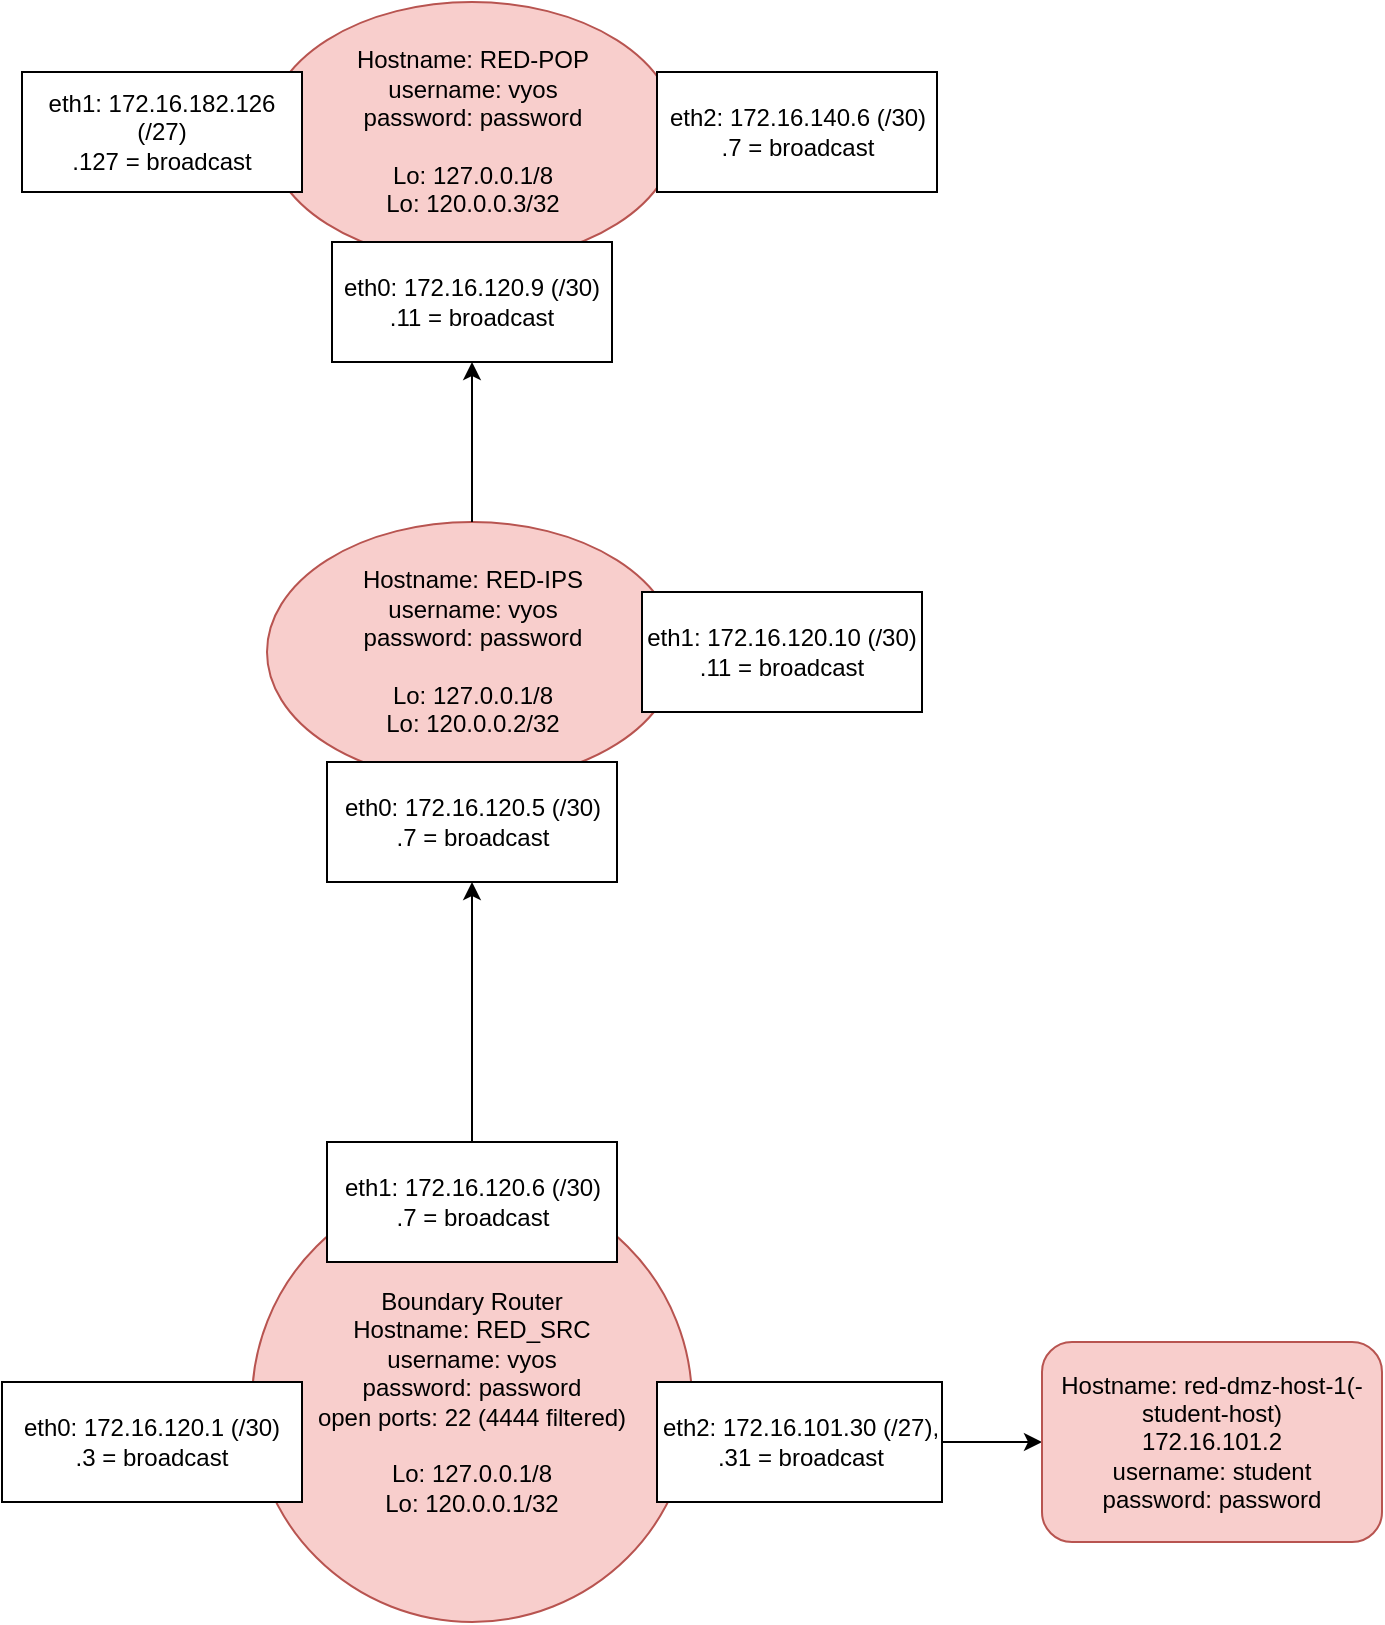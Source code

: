 <mxfile version="16.5.6" type="github">
  <diagram id="mKYPSwE4H_9OdJAEkAsI" name="Page-1">
    <mxGraphModel dx="1038" dy="1647" grid="1" gridSize="10" guides="1" tooltips="1" connect="1" arrows="1" fold="1" page="1" pageScale="1" pageWidth="850" pageHeight="1100" math="0" shadow="0">
      <root>
        <mxCell id="0" />
        <mxCell id="1" parent="0" />
        <mxCell id="mIyHMtx3zS4ZUBSvp6Lm-1" value="Boundary Router&lt;br&gt;Hostname: RED_SRC&lt;br&gt;username: vyos&lt;br&gt;password: password&lt;br&gt;open ports: 22 (4444 filtered)&lt;br&gt;&lt;br&gt;Lo: 127.0.0.1/8&lt;br&gt;Lo: 120.0.0.1/32" style="ellipse;whiteSpace=wrap;html=1;aspect=fixed;fillColor=#f8cecc;strokeColor=#b85450;" vertex="1" parent="1">
          <mxGeometry x="275" y="110" width="220" height="220" as="geometry" />
        </mxCell>
        <mxCell id="mIyHMtx3zS4ZUBSvp6Lm-2" value="eth0: 172.16.120.1 (/30)&lt;br&gt;.3 = broadcast" style="rounded=0;whiteSpace=wrap;html=1;" vertex="1" parent="1">
          <mxGeometry x="150" y="210" width="150" height="60" as="geometry" />
        </mxCell>
        <mxCell id="mIyHMtx3zS4ZUBSvp6Lm-13" style="edgeStyle=orthogonalEdgeStyle;rounded=0;orthogonalLoop=1;jettySize=auto;html=1;exitX=0.5;exitY=0;exitDx=0;exitDy=0;entryX=0.5;entryY=1;entryDx=0;entryDy=0;" edge="1" parent="1" source="mIyHMtx3zS4ZUBSvp6Lm-3" target="mIyHMtx3zS4ZUBSvp6Lm-19">
          <mxGeometry relative="1" as="geometry">
            <mxPoint x="385" y="-40" as="targetPoint" />
          </mxGeometry>
        </mxCell>
        <mxCell id="mIyHMtx3zS4ZUBSvp6Lm-3" value="eth1: 172.16.120.6 (/30)&lt;br&gt;.7 = broadcast" style="rounded=0;whiteSpace=wrap;html=1;" vertex="1" parent="1">
          <mxGeometry x="312.5" y="90" width="145" height="60" as="geometry" />
        </mxCell>
        <mxCell id="mIyHMtx3zS4ZUBSvp6Lm-12" style="edgeStyle=orthogonalEdgeStyle;rounded=0;orthogonalLoop=1;jettySize=auto;html=1;exitX=1;exitY=0.5;exitDx=0;exitDy=0;entryX=0;entryY=0.5;entryDx=0;entryDy=0;" edge="1" parent="1" source="mIyHMtx3zS4ZUBSvp6Lm-4" target="mIyHMtx3zS4ZUBSvp6Lm-10">
          <mxGeometry relative="1" as="geometry" />
        </mxCell>
        <mxCell id="mIyHMtx3zS4ZUBSvp6Lm-4" value="eth2: 172.16.101.30 (/27),&lt;br&gt;.31 = broadcast" style="rounded=0;whiteSpace=wrap;html=1;" vertex="1" parent="1">
          <mxGeometry x="477.5" y="210" width="142.5" height="60" as="geometry" />
        </mxCell>
        <mxCell id="mIyHMtx3zS4ZUBSvp6Lm-10" value="Hostname: red-dmz-host-1(-student-host)&lt;br&gt;172.16.101.2&lt;br&gt;username: student&lt;br&gt;password: password" style="rounded=1;whiteSpace=wrap;html=1;fillColor=#f8cecc;strokeColor=#b85450;" vertex="1" parent="1">
          <mxGeometry x="670" y="190" width="170" height="100" as="geometry" />
        </mxCell>
        <mxCell id="mIyHMtx3zS4ZUBSvp6Lm-14" value="&lt;span&gt;Hostname: RED-IPS&lt;/span&gt;&lt;br&gt;&lt;span&gt;username: vyos&lt;/span&gt;&lt;br&gt;&lt;span&gt;password: password&lt;br&gt;&lt;br&gt;Lo: 127.0.0.1/8&lt;br&gt;Lo: 120.0.0.2/32&lt;br&gt;&lt;/span&gt;" style="ellipse;whiteSpace=wrap;html=1;fillColor=#f8cecc;strokeColor=#b85450;" vertex="1" parent="1">
          <mxGeometry x="282.5" y="-220" width="205" height="130" as="geometry" />
        </mxCell>
        <mxCell id="mIyHMtx3zS4ZUBSvp6Lm-19" value="&lt;span&gt;eth0: 172.16.120.5 (/30)&lt;/span&gt;&lt;br&gt;&lt;span&gt;.7 = broadcast&lt;/span&gt;" style="rounded=0;whiteSpace=wrap;html=1;" vertex="1" parent="1">
          <mxGeometry x="312.5" y="-100" width="145" height="60" as="geometry" />
        </mxCell>
        <mxCell id="mIyHMtx3zS4ZUBSvp6Lm-20" value="&lt;span&gt;eth1: 172.16.120.10 (/30)&lt;/span&gt;&lt;br&gt;&lt;span&gt;.11 = broadcast&lt;/span&gt;" style="rounded=0;whiteSpace=wrap;html=1;" vertex="1" parent="1">
          <mxGeometry x="470" y="-185" width="140" height="60" as="geometry" />
        </mxCell>
        <mxCell id="mIyHMtx3zS4ZUBSvp6Lm-22" value="&lt;span&gt;Hostname: RED-POP&lt;/span&gt;&lt;br&gt;&lt;span&gt;username: vyos&lt;/span&gt;&lt;br&gt;&lt;span&gt;password: password&lt;br&gt;&lt;br&gt;Lo: 127.0.0.1/8&lt;br&gt;Lo: 120.0.0.3/32&lt;br&gt;&lt;/span&gt;" style="ellipse;whiteSpace=wrap;html=1;fillColor=#f8cecc;strokeColor=#b85450;" vertex="1" parent="1">
          <mxGeometry x="282.5" y="-480" width="205" height="130" as="geometry" />
        </mxCell>
        <mxCell id="mIyHMtx3zS4ZUBSvp6Lm-23" value="&lt;span&gt;eth0: 172.16.120.9 (/30)&lt;/span&gt;&lt;br&gt;&lt;span&gt;.11 = broadcast&lt;/span&gt;" style="rounded=0;whiteSpace=wrap;html=1;" vertex="1" parent="1">
          <mxGeometry x="315" y="-360" width="140" height="60" as="geometry" />
        </mxCell>
        <mxCell id="mIyHMtx3zS4ZUBSvp6Lm-24" value="&lt;span&gt;eth1: 172.16.182.126 (/27)&lt;/span&gt;&lt;br&gt;&lt;span&gt;.127 = broadcast&lt;/span&gt;" style="rounded=0;whiteSpace=wrap;html=1;" vertex="1" parent="1">
          <mxGeometry x="160" y="-445" width="140" height="60" as="geometry" />
        </mxCell>
        <mxCell id="mIyHMtx3zS4ZUBSvp6Lm-25" value="" style="endArrow=classic;html=1;rounded=0;exitX=0.5;exitY=0;exitDx=0;exitDy=0;" edge="1" parent="1" source="mIyHMtx3zS4ZUBSvp6Lm-14" target="mIyHMtx3zS4ZUBSvp6Lm-23">
          <mxGeometry width="50" height="50" relative="1" as="geometry">
            <mxPoint x="630" y="-170" as="sourcePoint" />
            <mxPoint x="680" y="-220" as="targetPoint" />
          </mxGeometry>
        </mxCell>
        <mxCell id="mIyHMtx3zS4ZUBSvp6Lm-26" value="&lt;span&gt;eth2: 172.16.140.6 (/30)&lt;/span&gt;&lt;br&gt;&lt;span&gt;.7 = broadcast&lt;/span&gt;" style="rounded=0;whiteSpace=wrap;html=1;" vertex="1" parent="1">
          <mxGeometry x="477.5" y="-445" width="140" height="60" as="geometry" />
        </mxCell>
      </root>
    </mxGraphModel>
  </diagram>
</mxfile>
